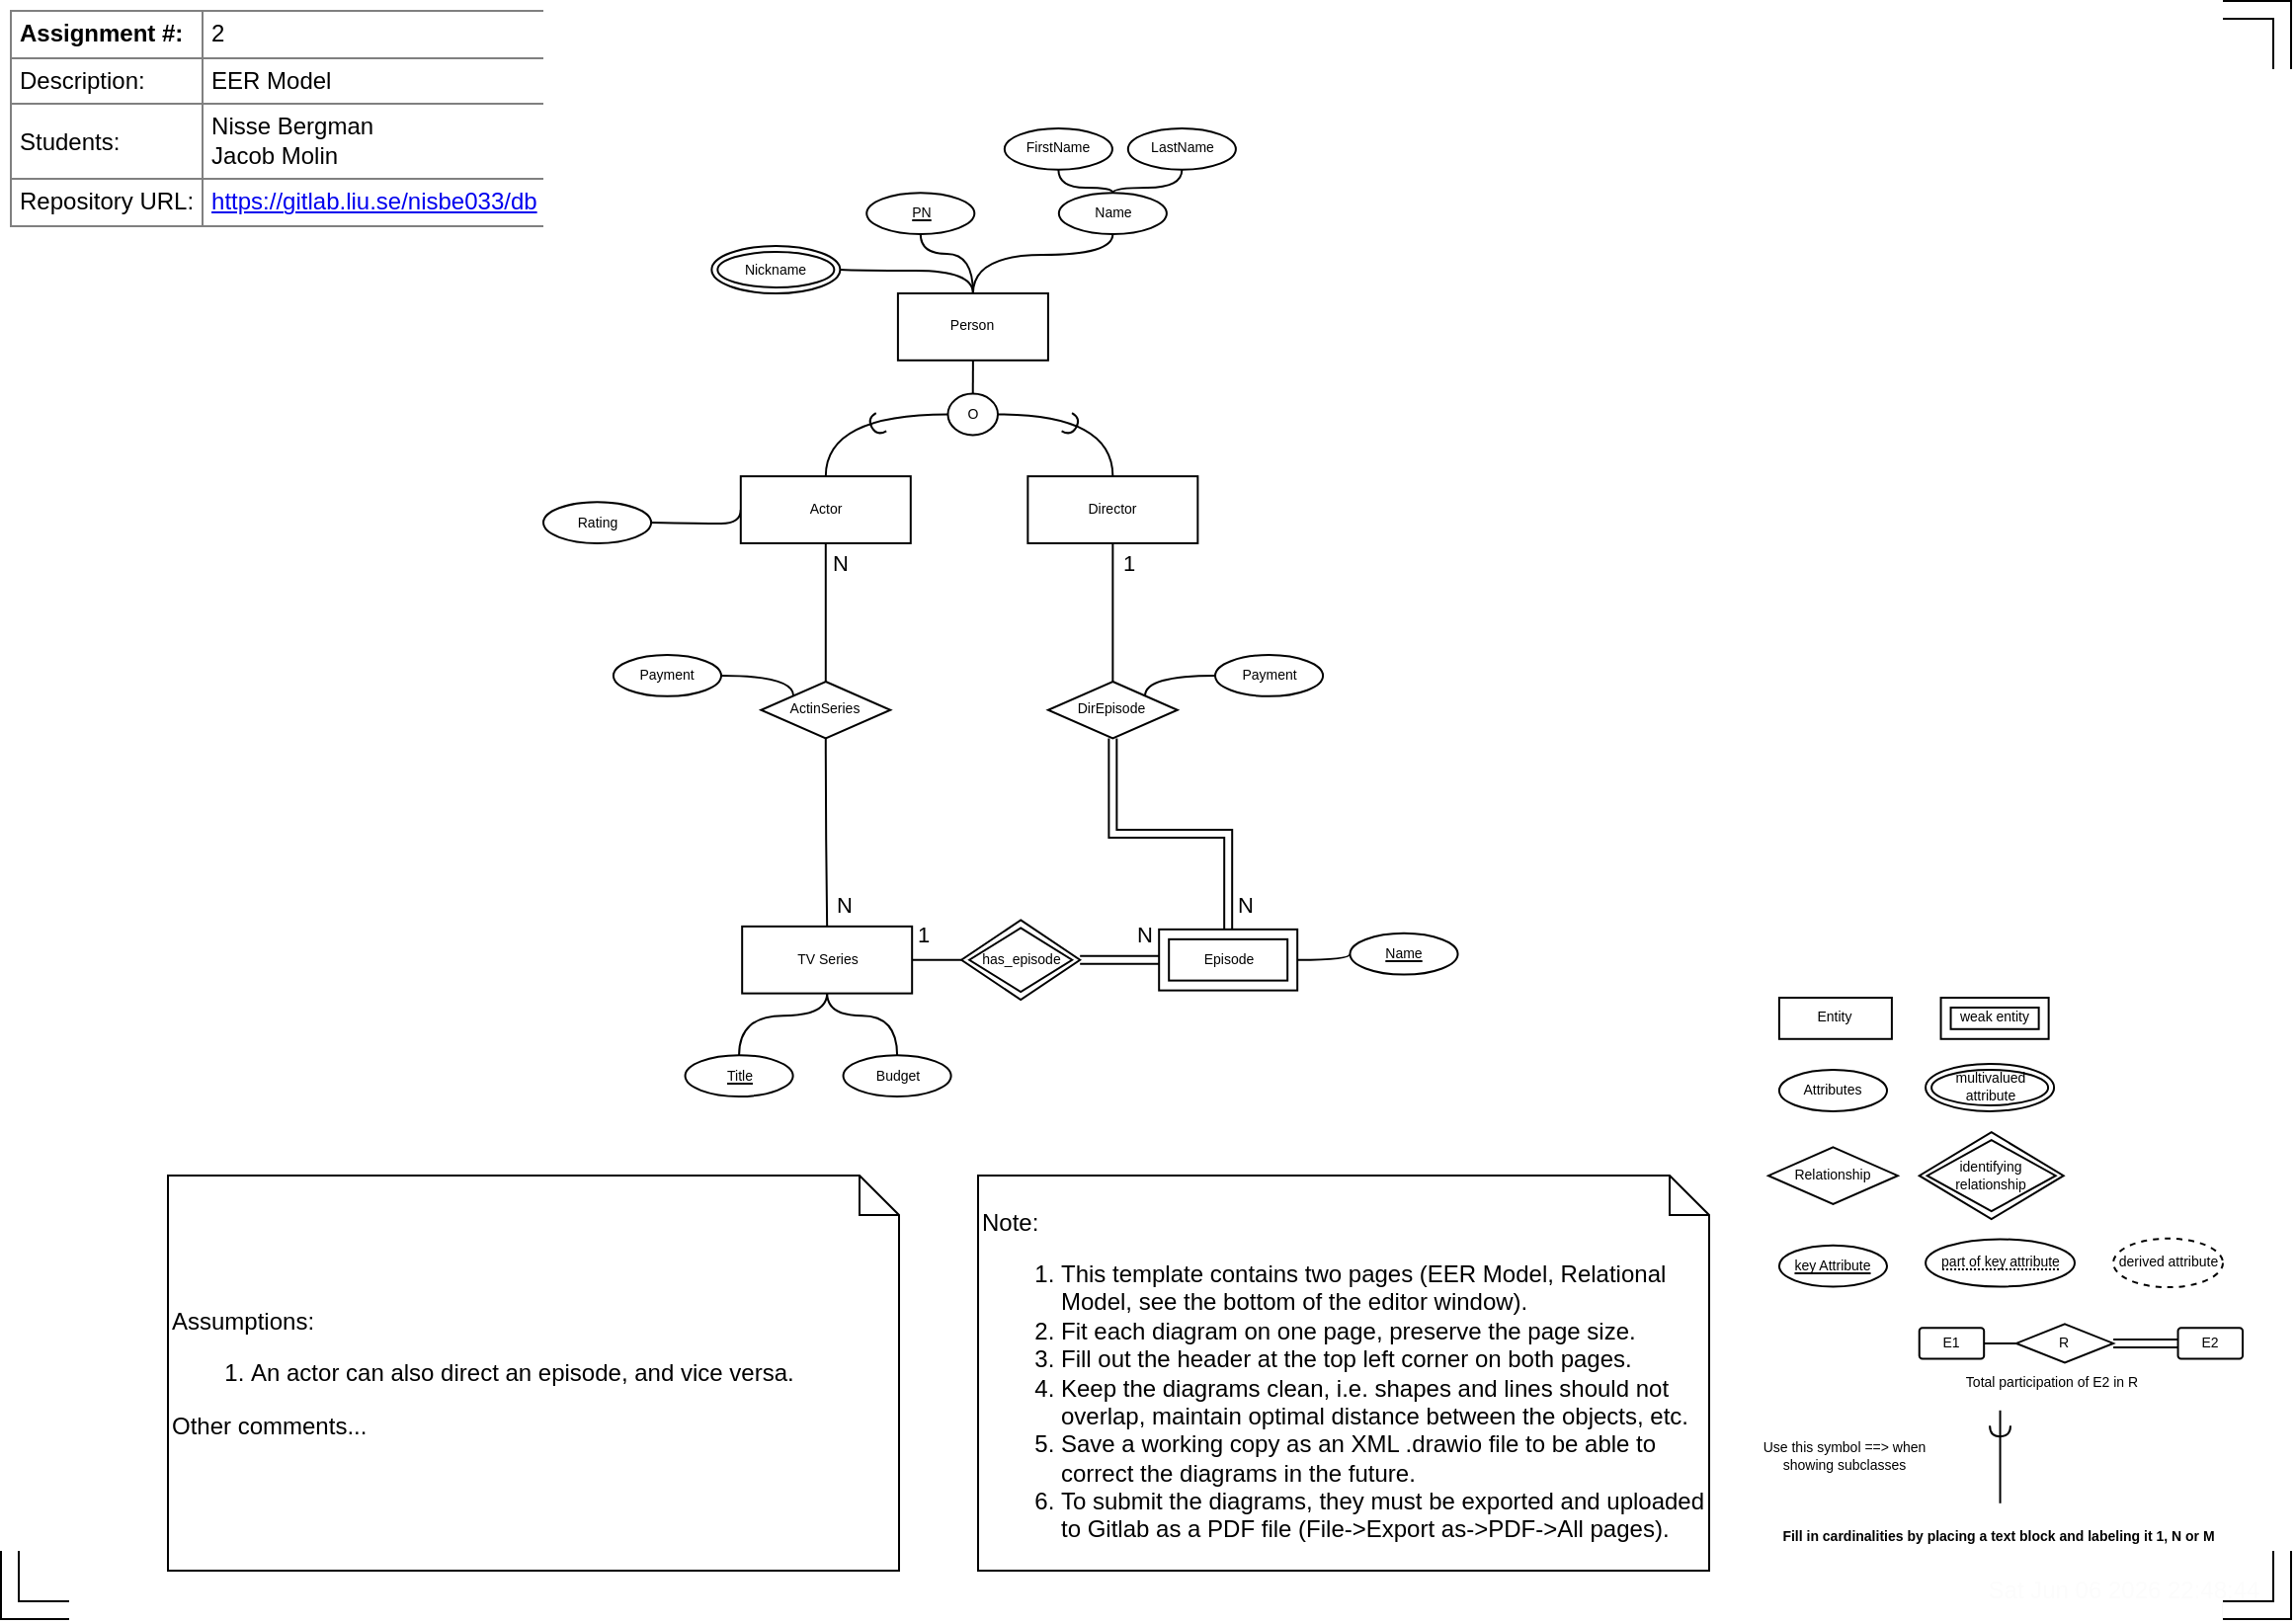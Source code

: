 <mxfile version="13.9.9" type="device" pages="2"><diagram id="l3PhLfIEEx4KEpYzrtBJ" name="EER Model"><mxGraphModel dx="707" dy="637" grid="1" gridSize="10" guides="1" tooltips="1" connect="1" arrows="1" fold="0" page="1" pageScale="1" pageWidth="1169" pageHeight="827" math="0" shadow="0"><root><mxCell id="0"/><mxCell id="1" parent="0"/><UserObject label="%date{ddd mmm dd yyyy HH:MM:ss}%" placeholders="1" id="hCRLPxILE3BBqmNvxjHh-2"><mxCell style="text;html=1;align=center;verticalAlign=middle;whiteSpace=wrap;overflow=hidden;fontColor=#FCFCFC;movable=0;resizable=0;rotatable=0;deletable=0;editable=0;connectable=0;" parent="1" vertex="1"><mxGeometry x="1000" y="800" width="160" height="20" as="geometry"/></mxCell></UserObject><mxCell id="hCRLPxILE3BBqmNvxjHh-6" value="" style="shape=filledEdge;rounded=0;fixDash=1;endArrow=none;strokeWidth=10;fillColor=#ffffff;edgeStyle=orthogonalEdgeStyle;fontColor=#FCFCFC;" parent="1" edge="1"><mxGeometry width="60" height="40" relative="1" as="geometry"><mxPoint x="10" y="790" as="sourcePoint"/><mxPoint x="40" y="820" as="targetPoint"/><Array as="points"><mxPoint x="10" y="820"/></Array></mxGeometry></mxCell><mxCell id="hCRLPxILE3BBqmNvxjHh-7" value="" style="shape=filledEdge;rounded=0;fixDash=1;endArrow=none;strokeWidth=10;fillColor=#ffffff;edgeStyle=orthogonalEdgeStyle;fontColor=#FCFCFC;" parent="1" edge="1"><mxGeometry width="60" height="40" relative="1" as="geometry"><mxPoint x="1130" y="10" as="sourcePoint"/><mxPoint x="1160" y="40" as="targetPoint"/><Array as="points"><mxPoint x="1160" y="10"/></Array></mxGeometry></mxCell><mxCell id="hCRLPxILE3BBqmNvxjHh-8" value="" style="shape=filledEdge;rounded=0;fixDash=1;endArrow=none;strokeWidth=10;fillColor=#ffffff;edgeStyle=orthogonalEdgeStyle;fontColor=#FCFCFC;" parent="1" edge="1"><mxGeometry width="60" height="40" relative="1" as="geometry"><mxPoint x="1129.99" y="820" as="sourcePoint"/><mxPoint x="1159.99" y="790" as="targetPoint"/><Array as="points"><mxPoint x="1159.99" y="820"/></Array></mxGeometry></mxCell><mxCell id="fbbdfI7BNAjC01HpYx0C-1" value="&lt;br&gt;Note:&lt;br&gt;&lt;ol&gt;&lt;li&gt;This template contains two pages (EER Model, Relational Model, see the bottom of the editor window).&lt;/li&gt;&lt;li&gt;Fit each diagram on one page, preserve the page size.&lt;br&gt;&lt;/li&gt;&lt;li&gt;Fill out the header at the top left corner on both pages.&lt;/li&gt;&lt;li&gt;&lt;span&gt;Keep the diagrams clean, i.e. shapes and lines should not overlap, maintain optimal distance between the objects, etc.&lt;/span&gt;&lt;br&gt;&lt;/li&gt;&lt;li&gt;Save a working copy as an XML .drawio file to be able to correct the diagrams in the future.&lt;/li&gt;&lt;li&gt;To submit the diagrams, they must be exported and uploaded to Gitlab as a PDF file (File-&amp;gt;Export as-&amp;gt;PDF-&amp;gt;All pages).&lt;/li&gt;&lt;/ol&gt;" style="shape=note;size=20;whiteSpace=wrap;html=1;strokeColor=#000000;fillColor=#ffffff;fontColor=#000000;align=left;" parent="1" vertex="1"><mxGeometry x="500" y="600" width="370" height="200" as="geometry"/></mxCell><mxCell id="BH1sd3b4sbP9Z67Hy9HP-1" value="Assumptions:&lt;br&gt;&lt;ol&gt;&lt;li&gt;An actor can also direct an episode, and vice versa.&lt;/li&gt;&lt;/ol&gt;&lt;div&gt;Other comments...&lt;/div&gt;" style="shape=note;size=20;whiteSpace=wrap;html=1;strokeColor=#000000;fillColor=#ffffff;fontColor=#000000;align=left;" parent="1" vertex="1"><mxGeometry x="90" y="600" width="370" height="200" as="geometry"/></mxCell><mxCell id="w0xwXOWwuQwDQIYsxM-U-19" value="" style="group;fontSize=7;" parent="1" vertex="1" connectable="0"><mxGeometry x="870" y="510" width="270" height="293.5" as="geometry"/></mxCell><mxCell id="w0xwXOWwuQwDQIYsxM-U-1" value="&lt;b style=&quot;font-size: 7px;&quot;&gt;Fill in cardinalities by placing a text block and labeling it 1, N or M&lt;/b&gt;" style="text;html=1;strokeColor=none;fillColor=none;align=center;verticalAlign=middle;whiteSpace=wrap;rounded=0;shadow=0;dashed=1;fontSize=7;" parent="w0xwXOWwuQwDQIYsxM-U-19" vertex="1"><mxGeometry x="32.73" y="260" width="227.27" height="26.11" as="geometry"/></mxCell><mxCell id="w0xwXOWwuQwDQIYsxM-U-2" value="" style="shape=requiredInterface;html=1;verticalLabelPosition=bottom;shadow=0;fontSize=7;rotation=90;" parent="w0xwXOWwuQwDQIYsxM-U-19" vertex="1"><mxGeometry x="144.545" y="214.119" width="5.455" height="10.445" as="geometry"/></mxCell><mxCell id="w0xwXOWwuQwDQIYsxM-U-3" value="" style="endArrow=none;html=1;strokeColor=#000000;fontSize=7;" parent="w0xwXOWwuQwDQIYsxM-U-19" edge="1"><mxGeometry width="50" height="50" relative="1" as="geometry"><mxPoint x="147.273" y="255.899" as="sourcePoint"/><mxPoint x="147.273" y="208.897" as="targetPoint"/></mxGeometry></mxCell><mxCell id="w0xwXOWwuQwDQIYsxM-U-4" value="&lt;font style=&quot;font-size: 7px;&quot;&gt;Use this symbol ==&amp;gt; when showing subclasses &lt;/font&gt;" style="text;html=1;strokeColor=none;fillColor=none;align=center;verticalAlign=middle;whiteSpace=wrap;rounded=0;shadow=0;fontSize=7;" parent="w0xwXOWwuQwDQIYsxM-U-19" vertex="1"><mxGeometry x="21.818" y="211.508" width="92.727" height="41.779" as="geometry"/></mxCell><mxCell id="w0xwXOWwuQwDQIYsxM-U-5" value="Attributes" style="ellipse;whiteSpace=wrap;html=1;align=center;shadow=0;gradientColor=none;fontSize=7;" parent="w0xwXOWwuQwDQIYsxM-U-19" vertex="1"><mxGeometry x="35.455" y="36.557" width="54.545" height="20.89" as="geometry"/></mxCell><mxCell id="w0xwXOWwuQwDQIYsxM-U-6" value="Relationship" style="shape=rhombus;perimeter=rhombusPerimeter;whiteSpace=wrap;html=1;align=center;shadow=0;gradientColor=none;fontSize=7;" parent="w0xwXOWwuQwDQIYsxM-U-19" vertex="1"><mxGeometry x="30" y="75.725" width="65.455" height="28.723" as="geometry"/></mxCell><mxCell id="w0xwXOWwuQwDQIYsxM-U-7" value="weak entity" style="shape=ext;margin=3;double=1;whiteSpace=wrap;html=1;align=center;shadow=0;gradientColor=none;fontSize=7;" parent="w0xwXOWwuQwDQIYsxM-U-19" vertex="1"><mxGeometry x="117.273" width="54.545" height="20.89" as="geometry"/></mxCell><mxCell id="w0xwXOWwuQwDQIYsxM-U-10" value="key Attribute" style="ellipse;whiteSpace=wrap;html=1;align=center;fontStyle=4;shadow=0;gradientColor=none;fontSize=7;" parent="w0xwXOWwuQwDQIYsxM-U-19" vertex="1"><mxGeometry x="35.455" y="125.338" width="54.545" height="20.89" as="geometry"/></mxCell><mxCell id="w0xwXOWwuQwDQIYsxM-U-12" value="derived attribute" style="ellipse;whiteSpace=wrap;html=1;align=center;dashed=1;shadow=0;gradientColor=none;fontSize=7;" parent="w0xwXOWwuQwDQIYsxM-U-19" vertex="1"><mxGeometry x="204.55" y="121.9" width="55.45" height="24.66" as="geometry"/></mxCell><mxCell id="w0xwXOWwuQwDQIYsxM-U-14" value="E2" style="rounded=1;arcSize=10;whiteSpace=wrap;html=1;align=center;shadow=0;gradientColor=none;fontSize=7;" parent="w0xwXOWwuQwDQIYsxM-U-19" vertex="1"><mxGeometry x="237.273" y="167.117" width="32.727" height="15.667" as="geometry"/></mxCell><mxCell id="w0xwXOWwuQwDQIYsxM-U-15" value="R" style="shape=rhombus;perimeter=rhombusPerimeter;whiteSpace=wrap;html=1;align=center;shadow=0;gradientColor=none;fontSize=7;" parent="w0xwXOWwuQwDQIYsxM-U-19" vertex="1"><mxGeometry x="155.455" y="165.159" width="49.091" height="19.584" as="geometry"/></mxCell><mxCell id="w0xwXOWwuQwDQIYsxM-U-9" value="" style="shape=link;html=1;rounded=0;entryX=0;entryY=0.5;entryDx=0;entryDy=0;exitX=1;exitY=0.5;exitDx=0;exitDy=0;fontSize=7;" parent="w0xwXOWwuQwDQIYsxM-U-19" source="w0xwXOWwuQwDQIYsxM-U-15" target="w0xwXOWwuQwDQIYsxM-U-14" edge="1"><mxGeometry relative="1" as="geometry"><mxPoint x="193.636" y="177.562" as="sourcePoint"/><mxPoint x="193.636" y="177.301" as="targetPoint"/></mxGeometry></mxCell><mxCell id="w0xwXOWwuQwDQIYsxM-U-16" value="E1" style="rounded=1;arcSize=10;whiteSpace=wrap;html=1;align=center;shadow=0;gradientColor=none;fontSize=7;" parent="w0xwXOWwuQwDQIYsxM-U-19" vertex="1"><mxGeometry x="106.364" y="167.117" width="32.727" height="15.667" as="geometry"/></mxCell><mxCell id="w0xwXOWwuQwDQIYsxM-U-17" value="" style="endArrow=none;html=1;rounded=0;exitX=0;exitY=0.5;exitDx=0;exitDy=0;entryX=1;entryY=0.5;entryDx=0;entryDy=0;fontSize=7;" parent="w0xwXOWwuQwDQIYsxM-U-19" source="w0xwXOWwuQwDQIYsxM-U-15" target="w0xwXOWwuQwDQIYsxM-U-16" edge="1"><mxGeometry relative="1" as="geometry"><mxPoint x="-237.273" y="302.9" as="sourcePoint"/><mxPoint x="-150" y="302.9" as="targetPoint"/></mxGeometry></mxCell><mxCell id="w0xwXOWwuQwDQIYsxM-U-18" value="&lt;font style=&quot;font-size: 7px;&quot;&gt;Total participation of E2 in R&lt;/font&gt;" style="text;html=1;align=center;verticalAlign=middle;resizable=0;points=[];autosize=1;fontSize=7;" parent="w0xwXOWwuQwDQIYsxM-U-19" vertex="1"><mxGeometry x="122.729" y="190.0" width="100" height="10" as="geometry"/></mxCell><mxCell id="w0xwXOWwuQwDQIYsxM-U-24" value="&lt;span style=&quot;border-bottom: 1px dotted&quot;&gt;part of key attribute&lt;/span&gt;" style="ellipse;whiteSpace=wrap;html=1;align=center;strokeColor=#000000;fillColor=#ffffff;fontSize=7;fontColor=#000000;" parent="w0xwXOWwuQwDQIYsxM-U-19" vertex="1"><mxGeometry x="109.55" y="122.23" width="75.45" height="24" as="geometry"/></mxCell><mxCell id="w0xwXOWwuQwDQIYsxM-U-25" value="multivalued attribute" style="ellipse;shape=doubleEllipse;margin=3;whiteSpace=wrap;html=1;align=center;strokeColor=#000000;fillColor=#ffffff;fontSize=7;fontColor=#000000;" parent="w0xwXOWwuQwDQIYsxM-U-19" vertex="1"><mxGeometry x="109.55" y="33.45" width="65" height="24" as="geometry"/></mxCell><mxCell id="w0xwXOWwuQwDQIYsxM-U-26" value="identifying relationship" style="shape=rhombus;double=1;perimeter=rhombusPerimeter;whiteSpace=wrap;html=1;align=center;strokeColor=#000000;fillColor=#ffffff;fontSize=7;fontColor=#000000;" parent="w0xwXOWwuQwDQIYsxM-U-19" vertex="1"><mxGeometry x="106.36" y="68.09" width="73" height="44" as="geometry"/></mxCell><mxCell id="w0xwXOWwuQwDQIYsxM-U-27" value="Entity" style="whiteSpace=wrap;html=1;align=center;strokeColor=#000000;fillColor=#ffffff;fontSize=7;fontColor=#000000;" parent="w0xwXOWwuQwDQIYsxM-U-19" vertex="1"><mxGeometry x="35.45" width="57" height="20.89" as="geometry"/></mxCell><mxCell id="-KsXYmz3RLkUzB021KU4-77" value="1" style="edgeStyle=orthogonalEdgeStyle;curved=1;rounded=0;orthogonalLoop=1;jettySize=auto;html=1;exitX=1;exitY=0.5;exitDx=0;exitDy=0;entryX=0;entryY=0.5;entryDx=0;entryDy=0;endArrow=none;endFill=0;" edge="1" parent="1" source="-KsXYmz3RLkUzB021KU4-1" target="-KsXYmz3RLkUzB021KU4-76"><mxGeometry x="-0.6" y="13" relative="1" as="geometry"><mxPoint as="offset"/></mxGeometry></mxCell><mxCell id="-KsXYmz3RLkUzB021KU4-1" value="TV Series" style="whiteSpace=wrap;html=1;align=center;strokeColor=#000000;fillColor=#ffffff;fontSize=7;fontColor=#000000;" vertex="1" parent="1"><mxGeometry x="380.59" y="473.92" width="86" height="33.89" as="geometry"/></mxCell><mxCell id="-KsXYmz3RLkUzB021KU4-60" style="edgeStyle=orthogonalEdgeStyle;curved=1;rounded=0;orthogonalLoop=1;jettySize=auto;html=1;exitX=1;exitY=0.5;exitDx=0;exitDy=0;entryX=0;entryY=0.5;entryDx=0;entryDy=0;endArrow=none;endFill=0;" edge="1" parent="1" source="-KsXYmz3RLkUzB021KU4-2" target="-KsXYmz3RLkUzB021KU4-6"><mxGeometry relative="1" as="geometry"/></mxCell><mxCell id="-KsXYmz3RLkUzB021KU4-2" value="Episode" style="shape=ext;margin=3;double=1;whiteSpace=wrap;html=1;align=center;shadow=0;gradientColor=none;fontSize=7;" vertex="1" parent="1"><mxGeometry x="591.59" y="475.42" width="70" height="30.89" as="geometry"/></mxCell><mxCell id="-KsXYmz3RLkUzB021KU4-61" style="edgeStyle=orthogonalEdgeStyle;curved=1;rounded=0;orthogonalLoop=1;jettySize=auto;html=1;exitX=0.5;exitY=0;exitDx=0;exitDy=0;entryX=0.5;entryY=1;entryDx=0;entryDy=0;endArrow=none;endFill=0;" edge="1" parent="1" source="-KsXYmz3RLkUzB021KU4-4" target="-KsXYmz3RLkUzB021KU4-1"><mxGeometry relative="1" as="geometry"/></mxCell><mxCell id="-KsXYmz3RLkUzB021KU4-4" value="Budget" style="ellipse;whiteSpace=wrap;html=1;align=center;shadow=0;gradientColor=none;fontSize=7;" vertex="1" parent="1"><mxGeometry x="431.775" y="539.107" width="54.545" height="20.89" as="geometry"/></mxCell><mxCell id="-KsXYmz3RLkUzB021KU4-6" value="Name" style="ellipse;whiteSpace=wrap;html=1;align=center;fontStyle=4;shadow=0;gradientColor=none;fontSize=7;" vertex="1" parent="1"><mxGeometry x="688.235" y="477.418" width="54.545" height="20.89" as="geometry"/></mxCell><mxCell id="-KsXYmz3RLkUzB021KU4-62" style="edgeStyle=orthogonalEdgeStyle;curved=1;rounded=0;orthogonalLoop=1;jettySize=auto;html=1;exitX=0.5;exitY=0;exitDx=0;exitDy=0;endArrow=none;endFill=0;" edge="1" parent="1" source="-KsXYmz3RLkUzB021KU4-7" target="-KsXYmz3RLkUzB021KU4-1"><mxGeometry relative="1" as="geometry"/></mxCell><mxCell id="-KsXYmz3RLkUzB021KU4-7" value="Title" style="ellipse;whiteSpace=wrap;html=1;align=center;fontStyle=4;shadow=0;gradientColor=none;fontSize=7;" vertex="1" parent="1"><mxGeometry x="351.775" y="539.108" width="54.545" height="20.89" as="geometry"/></mxCell><mxCell id="-KsXYmz3RLkUzB021KU4-43" style="edgeStyle=orthogonalEdgeStyle;curved=1;rounded=0;orthogonalLoop=1;jettySize=auto;html=1;exitX=0.5;exitY=1;exitDx=0;exitDy=0;entryX=0.5;entryY=0;entryDx=0;entryDy=0;endArrow=none;endFill=0;" edge="1" parent="1" source="-KsXYmz3RLkUzB021KU4-8" target="-KsXYmz3RLkUzB021KU4-42"><mxGeometry relative="1" as="geometry"/></mxCell><mxCell id="-KsXYmz3RLkUzB021KU4-55" style="edgeStyle=orthogonalEdgeStyle;curved=1;rounded=0;orthogonalLoop=1;jettySize=auto;html=1;exitX=0.5;exitY=0;exitDx=0;exitDy=0;entryX=0.5;entryY=1;entryDx=0;entryDy=0;endArrow=none;endFill=0;" edge="1" parent="1" source="-KsXYmz3RLkUzB021KU4-8" target="-KsXYmz3RLkUzB021KU4-12"><mxGeometry relative="1" as="geometry"><Array as="points"><mxPoint x="497.9" y="134"/><mxPoint x="567.9" y="134"/></Array></mxGeometry></mxCell><mxCell id="-KsXYmz3RLkUzB021KU4-58" style="edgeStyle=orthogonalEdgeStyle;curved=1;rounded=0;orthogonalLoop=1;jettySize=auto;html=1;exitX=0.5;exitY=0;exitDx=0;exitDy=0;entryX=0.5;entryY=1;entryDx=0;entryDy=0;endArrow=none;endFill=0;" edge="1" parent="1" source="-KsXYmz3RLkUzB021KU4-8" target="-KsXYmz3RLkUzB021KU4-11"><mxGeometry relative="1" as="geometry"/></mxCell><mxCell id="-KsXYmz3RLkUzB021KU4-75" style="edgeStyle=orthogonalEdgeStyle;curved=1;rounded=0;orthogonalLoop=1;jettySize=auto;html=1;exitX=0.5;exitY=0;exitDx=0;exitDy=0;entryX=1;entryY=0.5;entryDx=0;entryDy=0;endArrow=none;endFill=0;" edge="1" parent="1" source="-KsXYmz3RLkUzB021KU4-8" target="-KsXYmz3RLkUzB021KU4-74"><mxGeometry relative="1" as="geometry"><Array as="points"><mxPoint x="497" y="142"/><mxPoint x="439" y="142"/></Array></mxGeometry></mxCell><mxCell id="-KsXYmz3RLkUzB021KU4-8" value="Person" style="whiteSpace=wrap;html=1;align=center;strokeColor=#000000;fillColor=#ffffff;fontSize=7;fontColor=#000000;" vertex="1" parent="1"><mxGeometry x="459.45" y="153.5" width="76" height="33.89" as="geometry"/></mxCell><mxCell id="-KsXYmz3RLkUzB021KU4-64" style="edgeStyle=orthogonalEdgeStyle;curved=1;rounded=0;orthogonalLoop=1;jettySize=auto;html=1;exitX=0.5;exitY=1;exitDx=0;exitDy=0;entryX=0.5;entryY=0;entryDx=0;entryDy=0;endArrow=none;endFill=0;" edge="1" parent="1" source="-KsXYmz3RLkUzB021KU4-9" target="-KsXYmz3RLkUzB021KU4-18"><mxGeometry relative="1" as="geometry"/></mxCell><mxCell id="-KsXYmz3RLkUzB021KU4-71" value="1" style="edgeLabel;html=1;align=center;verticalAlign=middle;resizable=0;points=[];" vertex="1" connectable="0" parent="-KsXYmz3RLkUzB021KU4-64"><mxGeometry x="-0.714" y="1" relative="1" as="geometry"><mxPoint x="6.72" as="offset"/></mxGeometry></mxCell><mxCell id="-KsXYmz3RLkUzB021KU4-9" value="Director" style="whiteSpace=wrap;html=1;align=center;strokeColor=#000000;fillColor=#ffffff;fontSize=7;fontColor=#000000;" vertex="1" parent="1"><mxGeometry x="525.18" y="246.08" width="86" height="33.89" as="geometry"/></mxCell><mxCell id="-KsXYmz3RLkUzB021KU4-63" value="N" style="edgeStyle=orthogonalEdgeStyle;curved=1;rounded=0;orthogonalLoop=1;jettySize=auto;html=1;exitX=0.5;exitY=1;exitDx=0;exitDy=0;entryX=0.5;entryY=0;entryDx=0;entryDy=0;endArrow=none;endFill=0;" edge="1" parent="1" source="-KsXYmz3RLkUzB021KU4-10" target="-KsXYmz3RLkUzB021KU4-17"><mxGeometry x="-0.714" y="7" relative="1" as="geometry"><mxPoint as="offset"/></mxGeometry></mxCell><mxCell id="-KsXYmz3RLkUzB021KU4-69" style="edgeStyle=orthogonalEdgeStyle;curved=1;rounded=0;orthogonalLoop=1;jettySize=auto;html=1;exitX=0;exitY=0.5;exitDx=0;exitDy=0;entryX=1;entryY=0.5;entryDx=0;entryDy=0;endArrow=none;endFill=0;" edge="1" parent="1" source="-KsXYmz3RLkUzB021KU4-10" target="-KsXYmz3RLkUzB021KU4-15"><mxGeometry relative="1" as="geometry"><Array as="points"><mxPoint x="380" y="270"/><mxPoint x="360" y="270"/></Array></mxGeometry></mxCell><mxCell id="-KsXYmz3RLkUzB021KU4-10" value="Actor" style="whiteSpace=wrap;html=1;align=center;strokeColor=#000000;fillColor=#ffffff;fontSize=7;fontColor=#000000;" vertex="1" parent="1"><mxGeometry x="379.9" y="246.08" width="86" height="33.89" as="geometry"/></mxCell><mxCell id="-KsXYmz3RLkUzB021KU4-11" value="PN" style="ellipse;whiteSpace=wrap;html=1;align=center;fontStyle=4;shadow=0;gradientColor=none;fontSize=7;" vertex="1" parent="1"><mxGeometry x="443.625" y="102.608" width="54.545" height="20.89" as="geometry"/></mxCell><mxCell id="-KsXYmz3RLkUzB021KU4-56" style="edgeStyle=orthogonalEdgeStyle;curved=1;rounded=0;orthogonalLoop=1;jettySize=auto;html=1;exitX=0.5;exitY=0;exitDx=0;exitDy=0;entryX=0.5;entryY=1;entryDx=0;entryDy=0;endArrow=none;endFill=0;" edge="1" parent="1" source="-KsXYmz3RLkUzB021KU4-12" target="-KsXYmz3RLkUzB021KU4-13"><mxGeometry relative="1" as="geometry"><Array as="points"><mxPoint x="568" y="100"/><mxPoint x="541" y="100"/></Array></mxGeometry></mxCell><mxCell id="-KsXYmz3RLkUzB021KU4-57" style="edgeStyle=orthogonalEdgeStyle;curved=1;rounded=0;orthogonalLoop=1;jettySize=auto;html=1;exitX=0.5;exitY=0;exitDx=0;exitDy=0;entryX=0.5;entryY=1;entryDx=0;entryDy=0;endArrow=none;endFill=0;" edge="1" parent="1" source="-KsXYmz3RLkUzB021KU4-12" target="-KsXYmz3RLkUzB021KU4-14"><mxGeometry relative="1" as="geometry"><Array as="points"><mxPoint x="568" y="100"/><mxPoint x="603" y="100"/></Array></mxGeometry></mxCell><mxCell id="-KsXYmz3RLkUzB021KU4-12" value="Name" style="ellipse;whiteSpace=wrap;html=1;align=center;shadow=0;gradientColor=none;fontSize=7;" vertex="1" parent="1"><mxGeometry x="540.905" y="102.607" width="54.545" height="20.89" as="geometry"/></mxCell><mxCell id="-KsXYmz3RLkUzB021KU4-13" value="FirstName" style="ellipse;whiteSpace=wrap;html=1;align=center;shadow=0;gradientColor=none;fontSize=7;" vertex="1" parent="1"><mxGeometry x="513.405" y="69.997" width="54.545" height="20.89" as="geometry"/></mxCell><mxCell id="-KsXYmz3RLkUzB021KU4-14" value="LastName" style="ellipse;whiteSpace=wrap;html=1;align=center;shadow=0;gradientColor=none;fontSize=7;" vertex="1" parent="1"><mxGeometry x="575.905" y="69.997" width="54.545" height="20.89" as="geometry"/></mxCell><mxCell id="-KsXYmz3RLkUzB021KU4-15" value="Rating" style="ellipse;whiteSpace=wrap;html=1;align=center;shadow=0;gradientColor=none;fontSize=7;" vertex="1" parent="1"><mxGeometry x="280.005" y="259.077" width="54.545" height="20.89" as="geometry"/></mxCell><mxCell id="-KsXYmz3RLkUzB021KU4-66" style="edgeStyle=orthogonalEdgeStyle;curved=1;rounded=0;orthogonalLoop=1;jettySize=auto;html=1;exitX=0.5;exitY=1;exitDx=0;exitDy=0;entryX=0.5;entryY=0;entryDx=0;entryDy=0;endArrow=none;endFill=0;" edge="1" parent="1" source="-KsXYmz3RLkUzB021KU4-17" target="-KsXYmz3RLkUzB021KU4-1"><mxGeometry relative="1" as="geometry"/></mxCell><mxCell id="-KsXYmz3RLkUzB021KU4-73" value="N" style="edgeLabel;html=1;align=center;verticalAlign=middle;resizable=0;points=[];" vertex="1" connectable="0" parent="-KsXYmz3RLkUzB021KU4-66"><mxGeometry x="0.537" relative="1" as="geometry"><mxPoint x="8.17" y="11.14" as="offset"/></mxGeometry></mxCell><mxCell id="-KsXYmz3RLkUzB021KU4-17" value="ActinSeries" style="shape=rhombus;perimeter=rhombusPerimeter;whiteSpace=wrap;html=1;align=center;shadow=0;gradientColor=none;fontSize=7;" vertex="1" parent="1"><mxGeometry x="390.17" y="349.995" width="65.455" height="28.723" as="geometry"/></mxCell><mxCell id="-KsXYmz3RLkUzB021KU4-65" style="edgeStyle=orthogonalEdgeStyle;curved=1;rounded=0;orthogonalLoop=1;jettySize=auto;html=1;exitX=0.5;exitY=1;exitDx=0;exitDy=0;entryX=0.5;entryY=0;entryDx=0;entryDy=0;endArrow=none;endFill=0;shape=link;" edge="1" parent="1" source="-KsXYmz3RLkUzB021KU4-18" target="-KsXYmz3RLkUzB021KU4-2"><mxGeometry relative="1" as="geometry"/></mxCell><mxCell id="-KsXYmz3RLkUzB021KU4-70" value="N" style="edgeLabel;html=1;align=center;verticalAlign=middle;resizable=0;points=[];" vertex="1" connectable="0" parent="-KsXYmz3RLkUzB021KU4-65"><mxGeometry x="0.828" y="3" relative="1" as="geometry"><mxPoint x="4.72" as="offset"/></mxGeometry></mxCell><mxCell id="-KsXYmz3RLkUzB021KU4-18" value="DirEpisode" style="shape=rhombus;perimeter=rhombusPerimeter;whiteSpace=wrap;html=1;align=center;shadow=0;gradientColor=none;fontSize=7;" vertex="1" parent="1"><mxGeometry x="535.45" y="349.995" width="65.455" height="28.723" as="geometry"/></mxCell><mxCell id="-KsXYmz3RLkUzB021KU4-67" style="edgeStyle=orthogonalEdgeStyle;curved=1;rounded=0;orthogonalLoop=1;jettySize=auto;html=1;exitX=0;exitY=0.5;exitDx=0;exitDy=0;entryX=1;entryY=0;entryDx=0;entryDy=0;endArrow=none;endFill=0;" edge="1" parent="1" source="-KsXYmz3RLkUzB021KU4-19" target="-KsXYmz3RLkUzB021KU4-18"><mxGeometry relative="1" as="geometry"/></mxCell><mxCell id="-KsXYmz3RLkUzB021KU4-19" value="Payment" style="ellipse;whiteSpace=wrap;html=1;align=center;shadow=0;gradientColor=none;fontSize=7;" vertex="1" parent="1"><mxGeometry x="620.005" y="336.547" width="54.545" height="20.89" as="geometry"/></mxCell><mxCell id="-KsXYmz3RLkUzB021KU4-68" style="edgeStyle=orthogonalEdgeStyle;curved=1;rounded=0;orthogonalLoop=1;jettySize=auto;html=1;exitX=1;exitY=0.5;exitDx=0;exitDy=0;entryX=0;entryY=0;entryDx=0;entryDy=0;endArrow=none;endFill=0;" edge="1" parent="1" source="-KsXYmz3RLkUzB021KU4-20" target="-KsXYmz3RLkUzB021KU4-17"><mxGeometry relative="1" as="geometry"/></mxCell><mxCell id="-KsXYmz3RLkUzB021KU4-20" value="Payment" style="ellipse;whiteSpace=wrap;html=1;align=center;shadow=0;gradientColor=none;fontSize=7;" vertex="1" parent="1"><mxGeometry x="315.455" y="336.547" width="54.545" height="20.89" as="geometry"/></mxCell><mxCell id="-KsXYmz3RLkUzB021KU4-44" style="edgeStyle=orthogonalEdgeStyle;curved=1;rounded=0;orthogonalLoop=1;jettySize=auto;html=1;exitX=0;exitY=0.5;exitDx=0;exitDy=0;entryX=0.5;entryY=0;entryDx=0;entryDy=0;endArrow=none;endFill=0;" edge="1" parent="1" source="-KsXYmz3RLkUzB021KU4-42" target="-KsXYmz3RLkUzB021KU4-10"><mxGeometry relative="1" as="geometry"/></mxCell><mxCell id="-KsXYmz3RLkUzB021KU4-45" style="edgeStyle=orthogonalEdgeStyle;curved=1;rounded=0;orthogonalLoop=1;jettySize=auto;html=1;exitX=1;exitY=0.5;exitDx=0;exitDy=0;entryX=0.5;entryY=0;entryDx=0;entryDy=0;endArrow=none;endFill=0;" edge="1" parent="1" source="-KsXYmz3RLkUzB021KU4-42" target="-KsXYmz3RLkUzB021KU4-9"><mxGeometry relative="1" as="geometry"/></mxCell><mxCell id="-KsXYmz3RLkUzB021KU4-42" value="O" style="ellipse;whiteSpace=wrap;html=1;align=center;shadow=0;gradientColor=none;fontSize=7;" vertex="1" parent="1"><mxGeometry x="484.73" y="204.3" width="25.27" height="20.89" as="geometry"/></mxCell><mxCell id="-KsXYmz3RLkUzB021KU4-48" value="" style="shape=requiredInterface;html=1;verticalLabelPosition=bottom;shadow=0;fontSize=7;rotation=-210;" vertex="1" parent="1"><mxGeometry x="445.895" y="214.779" width="5.455" height="10.445" as="geometry"/></mxCell><mxCell id="-KsXYmz3RLkUzB021KU4-52" value="" style="shape=requiredInterface;html=1;verticalLabelPosition=bottom;shadow=0;fontSize=7;rotation=30;" vertex="1" parent="1"><mxGeometry x="544.545" y="214.779" width="5.455" height="10.445" as="geometry"/></mxCell><mxCell id="-KsXYmz3RLkUzB021KU4-74" value="Nickname" style="ellipse;shape=doubleEllipse;margin=3;whiteSpace=wrap;html=1;align=center;strokeColor=#000000;fillColor=#ffffff;fontSize=7;fontColor=#000000;" vertex="1" parent="1"><mxGeometry x="365.18" y="129.5" width="65" height="24" as="geometry"/></mxCell><mxCell id="-KsXYmz3RLkUzB021KU4-78" style="edgeStyle=orthogonalEdgeStyle;curved=1;rounded=0;orthogonalLoop=1;jettySize=auto;html=1;exitX=1;exitY=0.5;exitDx=0;exitDy=0;entryX=0;entryY=0.5;entryDx=0;entryDy=0;endArrow=none;endFill=0;shape=link;" edge="1" parent="1" source="-KsXYmz3RLkUzB021KU4-76" target="-KsXYmz3RLkUzB021KU4-2"><mxGeometry relative="1" as="geometry"/></mxCell><mxCell id="-KsXYmz3RLkUzB021KU4-79" value="N" style="edgeLabel;html=1;align=center;verticalAlign=middle;resizable=0;points=[];" vertex="1" connectable="0" parent="-KsXYmz3RLkUzB021KU4-78"><mxGeometry x="0.598" y="1" relative="1" as="geometry"><mxPoint y="-12.45" as="offset"/></mxGeometry></mxCell><mxCell id="-KsXYmz3RLkUzB021KU4-76" value="has_episode" style="shape=rhombus;double=1;perimeter=rhombusPerimeter;whiteSpace=wrap;html=1;align=center;strokeColor=#000000;fillColor=#ffffff;fontSize=7;fontColor=#000000;" vertex="1" parent="1"><mxGeometry x="491.59" y="470.71" width="60" height="40.31" as="geometry"/></mxCell><mxCell id="SdrMBVfwCb-dPwdt9RNo-1" value="&lt;table border=&quot;1&quot; width=&quot;100%&quot; cellpadding=&quot;4&quot; style=&quot;width: 100% ; height: 100% ; border-collapse: collapse&quot;&gt;&lt;tbody&gt;&lt;tr&gt;&lt;th&gt;Assignment #:&lt;/th&gt;&lt;td&gt;2&lt;/td&gt;&lt;/tr&gt;&lt;tr&gt;&lt;td&gt;Description:&lt;/td&gt;&lt;td&gt;EER Model&lt;/td&gt;&lt;/tr&gt;&lt;tr&gt;&lt;td&gt;Students:&lt;/td&gt;&lt;td&gt;Nisse Bergman&lt;br&gt;Jacob Molin&lt;/td&gt;&lt;/tr&gt;&lt;tr&gt;&lt;td&gt;Repository URL:&lt;/td&gt;&lt;td&gt;&lt;a href=&quot;https://gitlab.liu.se/alial32/db&quot;&gt;https://gitlab.liu.se/nisbe033/db&lt;/a&gt;&lt;/td&gt;&lt;/tr&gt;&lt;/tbody&gt;&lt;/table&gt;" style="text;html=1;strokeColor=none;fillColor=none;overflow=fill;fontColor=#000000;" vertex="1" parent="1"><mxGeometry x="10" y="10" width="270" height="110" as="geometry"/></mxCell></root></mxGraphModel></diagram><diagram id="84zUwEt8LRDDHHk4Rw6f" name="Relational Model"><mxGraphModel dx="1708" dy="1538" grid="1" gridSize="10" guides="1" tooltips="1" connect="1" arrows="1" fold="1" page="1" pageScale="1" pageWidth="1169" pageHeight="827" math="0" shadow="0"><root><mxCell id="ga0Zw6LBFhbuao-3WzkD-0"/><mxCell id="ga0Zw6LBFhbuao-3WzkD-1" parent="ga0Zw6LBFhbuao-3WzkD-0"/><mxCell id="TRIj2x2LSJJxeMHUSsb1-3" value="&lt;div&gt;&lt;table border=&quot;1&quot; width=&quot;100%&quot; style=&quot;width: 100% ; height: 100% ; border-collapse: collapse&quot;&gt;&lt;tbody&gt;&lt;tr&gt;&lt;td&gt;&lt;b&gt;User&lt;/b&gt;&lt;/td&gt;&lt;td&gt;&lt;br&gt;&lt;/td&gt;&lt;td&gt;&lt;br&gt;&lt;/td&gt;&lt;td&gt;&lt;br&gt;&lt;/td&gt;&lt;/tr&gt;&lt;tr&gt;&lt;td style=&quot;text-align: center&quot;&gt;&lt;u&gt;PersonalNumber&lt;/u&gt;&lt;/td&gt;&lt;td style=&quot;text-align: center&quot;&gt;Name&lt;/td&gt;&lt;td style=&quot;text-align: center&quot;&gt;LastName&lt;/td&gt;&lt;td style=&quot;text-align: center&quot;&gt;Birthdate&lt;/td&gt;&lt;/tr&gt;&lt;/tbody&gt;&lt;/table&gt;&lt;/div&gt;" style="text;html=1;strokeColor=none;overflow=fill;recursiveResize=1;autosize=1;" parent="ga0Zw6LBFhbuao-3WzkD-1" vertex="1"><mxGeometry x="890" y="30" width="250" height="40" as="geometry"/></mxCell><mxCell id="AS1a4B7ygwa7Pt1CFAHu-2" style="edgeStyle=orthogonalEdgeStyle;rounded=0;orthogonalLoop=1;jettySize=auto;html=1;exitX=0.345;exitY=0.979;exitDx=0;exitDy=0;entryX=0.25;entryY=1;entryDx=0;entryDy=0;endArrow=classic;endFill=1;exitPerimeter=0;" parent="ga0Zw6LBFhbuao-3WzkD-1" source="3GHH0pqrNM3KPDkKZ-5P-0" target="TRIj2x2LSJJxeMHUSsb1-3" edge="1"><mxGeometry relative="1" as="geometry"><Array as="points"><mxPoint x="945" y="160"/><mxPoint x="1110" y="160"/><mxPoint x="1110" y="90"/><mxPoint x="953" y="90"/></Array></mxGeometry></mxCell><mxCell id="3GHH0pqrNM3KPDkKZ-5P-0" value="&lt;table border=&quot;1&quot; width=&quot;100%&quot; style=&quot;width: 100% ; height: 100% ; border-collapse: collapse&quot;&gt;&lt;tbody&gt;&lt;tr&gt;&lt;td&gt;&lt;b&gt;Post&lt;/b&gt;&lt;/td&gt;&lt;td&gt;&lt;br&gt;&lt;/td&gt;&lt;td&gt;&lt;br&gt;&lt;/td&gt;&lt;td&gt;&lt;br&gt;&lt;/td&gt;&lt;/tr&gt;&lt;tr&gt;&lt;td style=&quot;text-align: center&quot;&gt;&lt;u&gt;ID&lt;/u&gt;&lt;/td&gt;&lt;td style=&quot;text-align: center&quot;&gt;User&lt;/td&gt;&lt;td style=&quot;text-align: center&quot;&gt;Date&lt;/td&gt;&lt;td style=&quot;text-align: center&quot;&gt;Content&lt;/td&gt;&lt;/tr&gt;&lt;/tbody&gt;&lt;/table&gt;" style="text;html=1;strokeColor=none;overflow=fill;recursiveResize=1;autosize=1;" parent="ga0Zw6LBFhbuao-3WzkD-1" vertex="1"><mxGeometry x="890" y="110" width="160" height="40" as="geometry"/></mxCell><mxCell id="AS1a4B7ygwa7Pt1CFAHu-0" style="edgeStyle=orthogonalEdgeStyle;rounded=0;orthogonalLoop=1;jettySize=auto;html=1;exitX=0.167;exitY=0.996;exitDx=0;exitDy=0;endArrow=classic;endFill=1;exitPerimeter=0;" parent="ga0Zw6LBFhbuao-3WzkD-1" source="NE9Cd-54TU_iGj53NMh7-0" edge="1"><mxGeometry relative="1" as="geometry"><mxPoint x="930" y="70" as="targetPoint"/><Array as="points"><mxPoint x="910" y="250"/><mxPoint x="870" y="250"/><mxPoint x="870" y="90"/><mxPoint x="930" y="90"/></Array></mxGeometry></mxCell><mxCell id="AS1a4B7ygwa7Pt1CFAHu-1" style="edgeStyle=orthogonalEdgeStyle;rounded=0;orthogonalLoop=1;jettySize=auto;html=1;exitX=0.5;exitY=1;exitDx=0;exitDy=0;entryX=0.119;entryY=1.007;entryDx=0;entryDy=0;entryPerimeter=0;endArrow=classic;endFill=1;" parent="ga0Zw6LBFhbuao-3WzkD-1" source="NE9Cd-54TU_iGj53NMh7-0" target="3GHH0pqrNM3KPDkKZ-5P-0" edge="1"><mxGeometry relative="1" as="geometry"><Array as="points"><mxPoint x="950" y="250"/><mxPoint x="1030" y="250"/><mxPoint x="1030" y="170"/><mxPoint x="909" y="170"/></Array></mxGeometry></mxCell><mxCell id="NE9Cd-54TU_iGj53NMh7-0" value="&lt;table border=&quot;1&quot; width=&quot;100%&quot; style=&quot;width: 100% ; height: 100% ; border-collapse: collapse&quot;&gt;&lt;tbody&gt;&lt;tr&gt;&lt;td&gt;&lt;b&gt;Like&lt;/b&gt;&lt;/td&gt;&lt;td&gt;&lt;br&gt;&lt;/td&gt;&lt;td&gt;&lt;br&gt;&lt;/td&gt;&lt;/tr&gt;&lt;tr&gt;&lt;td style=&quot;text-align: center&quot;&gt;&lt;u&gt;User&lt;/u&gt;&lt;/td&gt;&lt;td style=&quot;text-align: center&quot;&gt;&lt;u&gt;Post&lt;/u&gt;&lt;/td&gt;&lt;td style=&quot;text-align: center&quot;&gt;Date&lt;/td&gt;&lt;/tr&gt;&lt;/tbody&gt;&lt;/table&gt;" style="text;html=1;strokeColor=none;overflow=fill;recursiveResize=1;autosize=1;" parent="ga0Zw6LBFhbuao-3WzkD-1" vertex="1"><mxGeometry x="890" y="190" width="120" height="40" as="geometry"/></mxCell><UserObject label="%date{ddd mmm dd yyyy HH:MM:ss}%" placeholders="1" id="Ka_tqsI0y06mJdhhlla0-0"><mxCell style="text;html=1;align=center;verticalAlign=middle;whiteSpace=wrap;overflow=hidden;movable=0;resizable=0;rotatable=0;deletable=0;editable=0;connectable=0;" parent="ga0Zw6LBFhbuao-3WzkD-1" vertex="1"><mxGeometry x="1000" y="800" width="160" height="20" as="geometry"/></mxCell></UserObject><mxCell id="Ka_tqsI0y06mJdhhlla0-1" value="" style="shape=filledEdge;rounded=0;fixDash=1;endArrow=none;strokeWidth=10;edgeStyle=orthogonalEdgeStyle;" parent="ga0Zw6LBFhbuao-3WzkD-1" edge="1"><mxGeometry width="60" height="40" relative="1" as="geometry"><mxPoint x="10" y="790" as="sourcePoint"/><mxPoint x="40" y="820" as="targetPoint"/><Array as="points"><mxPoint x="10" y="820"/></Array></mxGeometry></mxCell><mxCell id="Ka_tqsI0y06mJdhhlla0-2" value="" style="shape=filledEdge;rounded=0;fixDash=1;endArrow=none;strokeWidth=10;edgeStyle=orthogonalEdgeStyle;" parent="ga0Zw6LBFhbuao-3WzkD-1" edge="1"><mxGeometry width="60" height="40" relative="1" as="geometry"><mxPoint x="1130" y="10" as="sourcePoint"/><mxPoint x="1160" y="40" as="targetPoint"/><Array as="points"><mxPoint x="1160" y="10"/></Array></mxGeometry></mxCell><mxCell id="Ka_tqsI0y06mJdhhlla0-3" value="" style="shape=filledEdge;rounded=0;fixDash=1;endArrow=none;strokeWidth=10;edgeStyle=orthogonalEdgeStyle;" parent="ga0Zw6LBFhbuao-3WzkD-1" edge="1"><mxGeometry width="60" height="40" relative="1" as="geometry"><mxPoint x="1129.99" y="820" as="sourcePoint"/><mxPoint x="1159.99" y="790" as="targetPoint"/><Array as="points"><mxPoint x="1159.99" y="820"/></Array></mxGeometry></mxCell><mxCell id="Ka_tqsI0y06mJdhhlla0-4" value="&lt;table border=&quot;1&quot; width=&quot;100%&quot; cellpadding=&quot;4&quot; style=&quot;width: 100% ; height: 100% ; border-collapse: collapse&quot;&gt;&lt;tbody&gt;&lt;tr&gt;&lt;th&gt;Assignment #:&lt;/th&gt;&lt;td&gt;2&lt;/td&gt;&lt;/tr&gt;&lt;tr&gt;&lt;td&gt;Description:&lt;/td&gt;&lt;td&gt;Relational Model&lt;/td&gt;&lt;/tr&gt;&lt;tr&gt;&lt;td&gt;Students:&lt;/td&gt;&lt;td&gt;Nisse Bergman&lt;br&gt;Jacob Molin&lt;/td&gt;&lt;/tr&gt;&lt;tr&gt;&lt;td&gt;Repository URL:&lt;/td&gt;&lt;td&gt;&lt;a href=&quot;https://gitlab.liu.se/alial32/db&quot;&gt;https://gitlab.liu.se/nisbe033/db&lt;/a&gt;&lt;/td&gt;&lt;/tr&gt;&lt;/tbody&gt;&lt;/table&gt;" style="text;html=1;strokeColor=none;fillColor=none;overflow=fill;" parent="ga0Zw6LBFhbuao-3WzkD-1" vertex="1"><mxGeometry x="10" y="10" width="270" height="110" as="geometry"/></mxCell><mxCell id="M7y0YzBtwdtdmgOE7BpO-117" style="edgeStyle=orthogonalEdgeStyle;rounded=1;sketch=0;orthogonalLoop=1;jettySize=auto;html=1;exitX=0.75;exitY=1;exitDx=0;exitDy=0;entryX=0.206;entryY=1.025;entryDx=0;entryDy=0;entryPerimeter=0;" edge="1" parent="ga0Zw6LBFhbuao-3WzkD-1" source="M7y0YzBtwdtdmgOE7BpO-95" target="M7y0YzBtwdtdmgOE7BpO-100"><mxGeometry relative="1" as="geometry"><Array as="points"><mxPoint x="623" y="300"/><mxPoint x="670" y="300"/><mxPoint x="670" y="230"/><mxPoint x="497" y="230"/></Array></mxGeometry></mxCell><mxCell id="M7y0YzBtwdtdmgOE7BpO-95" value="&lt;table border=&quot;1&quot; width=&quot;100%&quot; style=&quot;width: 100% ; height: 100% ; border-collapse: collapse&quot;&gt;&lt;tbody&gt;&lt;tr&gt;&lt;td&gt;&lt;b&gt;Director&lt;/b&gt;&lt;/td&gt;&lt;/tr&gt;&lt;tr&gt;&lt;td style=&quot;text-align: center&quot;&gt;&lt;u&gt;PN&lt;/u&gt;&lt;/td&gt;&lt;/tr&gt;&lt;/tbody&gt;&lt;/table&gt;" style="text;html=1;strokeColor=none;overflow=fill;recursiveResize=1;autosize=1;" vertex="1" parent="ga0Zw6LBFhbuao-3WzkD-1"><mxGeometry x="570" y="240" width="70" height="40" as="geometry"/></mxCell><mxCell id="M7y0YzBtwdtdmgOE7BpO-100" value="&lt;table border=&quot;1&quot; width=&quot;100%&quot; style=&quot;width: 100% ; height: 100% ; border-collapse: collapse&quot;&gt;&lt;tbody&gt;&lt;tr&gt;&lt;td&gt;&lt;b&gt;Person&lt;/b&gt;&lt;/td&gt;&lt;td&gt;&lt;br&gt;&lt;/td&gt;&lt;td&gt;&lt;br&gt;&lt;/td&gt;&lt;/tr&gt;&lt;tr&gt;&lt;td style=&quot;text-align: center&quot;&gt;&lt;u&gt;PN&lt;/u&gt;&lt;/td&gt;&lt;td style=&quot;text-align: center&quot;&gt;FirstName&lt;/td&gt;&lt;td style=&quot;text-align: center&quot;&gt;LastName&lt;/td&gt;&lt;/tr&gt;&lt;/tbody&gt;&lt;/table&gt;" style="text;html=1;strokeColor=none;overflow=fill;recursiveResize=1;autosize=1;" vertex="1" parent="ga0Zw6LBFhbuao-3WzkD-1"><mxGeometry x="460" y="170" width="180" height="40" as="geometry"/></mxCell><mxCell id="M7y0YzBtwdtdmgOE7BpO-119" style="edgeStyle=orthogonalEdgeStyle;rounded=1;sketch=0;orthogonalLoop=1;jettySize=auto;html=1;exitX=0.163;exitY=1.003;exitDx=0;exitDy=0;entryX=0.103;entryY=1.005;entryDx=0;entryDy=0;entryPerimeter=0;exitPerimeter=0;" edge="1" parent="ga0Zw6LBFhbuao-3WzkD-1" source="M7y0YzBtwdtdmgOE7BpO-102" target="M7y0YzBtwdtdmgOE7BpO-100"><mxGeometry relative="1" as="geometry"><Array as="points"><mxPoint x="475" y="300"/><mxPoint x="450" y="300"/><mxPoint x="450" y="230"/><mxPoint x="479" y="230"/></Array></mxGeometry></mxCell><mxCell id="M7y0YzBtwdtdmgOE7BpO-102" value="&lt;table border=&quot;1&quot; width=&quot;100%&quot; style=&quot;width: 100% ; height: 100% ; border-collapse: collapse&quot;&gt;&lt;tbody&gt;&lt;tr&gt;&lt;td&gt;&lt;b&gt;Actor&lt;/b&gt;&lt;/td&gt;&lt;td&gt;&lt;br&gt;&lt;/td&gt;&lt;/tr&gt;&lt;tr&gt;&lt;td style=&quot;text-align: center&quot;&gt;&lt;u&gt;PN&lt;/u&gt;&lt;/td&gt;&lt;td style=&quot;text-align: center&quot;&gt;Rating&lt;/td&gt;&lt;/tr&gt;&lt;/tbody&gt;&lt;/table&gt;" style="text;html=1;strokeColor=none;overflow=fill;recursiveResize=1;autosize=1;" vertex="1" parent="ga0Zw6LBFhbuao-3WzkD-1"><mxGeometry x="460" y="240" width="90" height="40" as="geometry"/></mxCell><mxCell id="M7y0YzBtwdtdmgOE7BpO-120" style="edgeStyle=orthogonalEdgeStyle;rounded=1;sketch=0;orthogonalLoop=1;jettySize=auto;html=1;exitX=0.842;exitY=0.997;exitDx=0;exitDy=0;entryX=0;entryY=0.75;entryDx=0;entryDy=0;exitPerimeter=0;" edge="1" parent="ga0Zw6LBFhbuao-3WzkD-1" source="M7y0YzBtwdtdmgOE7BpO-106" target="M7y0YzBtwdtdmgOE7BpO-100"><mxGeometry relative="1" as="geometry"><Array as="points"><mxPoint x="394" y="300"/><mxPoint x="435" y="300"/><mxPoint x="435" y="200"/></Array></mxGeometry></mxCell><mxCell id="M7y0YzBtwdtdmgOE7BpO-106" value="&lt;table border=&quot;1&quot; width=&quot;100%&quot; style=&quot;width: 100% ; height: 100% ; border-collapse: collapse&quot;&gt;&lt;tbody&gt;&lt;tr&gt;&lt;td&gt;&lt;b&gt;Nickname&lt;/b&gt;&lt;/td&gt;&lt;td&gt;&lt;br&gt;&lt;/td&gt;&lt;/tr&gt;&lt;tr&gt;&lt;td style=&quot;text-align: center&quot;&gt;&lt;u&gt;Nickname&lt;/u&gt;&lt;/td&gt;&lt;td style=&quot;text-align: center&quot;&gt;&lt;u&gt;PN&lt;/u&gt;&lt;/td&gt;&lt;/tr&gt;&lt;/tbody&gt;&lt;/table&gt;" style="text;html=1;strokeColor=none;overflow=fill;recursiveResize=1;autosize=1;" vertex="1" parent="ga0Zw6LBFhbuao-3WzkD-1"><mxGeometry x="310" y="240" width="100" height="40" as="geometry"/></mxCell><mxCell id="M7y0YzBtwdtdmgOE7BpO-114" style="edgeStyle=orthogonalEdgeStyle;rounded=1;sketch=0;orthogonalLoop=1;jettySize=auto;html=1;exitX=0.408;exitY=1.023;exitDx=0;exitDy=0;entryX=0.375;entryY=1.025;entryDx=0;entryDy=0;entryPerimeter=0;exitPerimeter=0;" edge="1" parent="ga0Zw6LBFhbuao-3WzkD-1" source="M7y0YzBtwdtdmgOE7BpO-108" target="M7y0YzBtwdtdmgOE7BpO-111"><mxGeometry relative="1" as="geometry"/></mxCell><mxCell id="M7y0YzBtwdtdmgOE7BpO-118" style="edgeStyle=orthogonalEdgeStyle;rounded=1;sketch=0;orthogonalLoop=1;jettySize=auto;html=1;exitX=0.66;exitY=1.011;exitDx=0;exitDy=0;exitPerimeter=0;entryX=0.25;entryY=1;entryDx=0;entryDy=0;" edge="1" parent="ga0Zw6LBFhbuao-3WzkD-1" source="M7y0YzBtwdtdmgOE7BpO-108" target="M7y0YzBtwdtdmgOE7BpO-95"><mxGeometry relative="1" as="geometry"><mxPoint x="580" y="300" as="targetPoint"/><Array as="points"><mxPoint x="682" y="460"/><mxPoint x="790" y="460"/><mxPoint x="790" y="370"/><mxPoint x="588" y="370"/><mxPoint x="588" y="300"/><mxPoint x="588" y="300"/></Array></mxGeometry></mxCell><mxCell id="M7y0YzBtwdtdmgOE7BpO-108" value="&lt;div&gt;&lt;table border=&quot;1&quot; width=&quot;100%&quot; style=&quot;width: 100% ; height: 100% ; border-collapse: collapse&quot;&gt;&lt;tbody&gt;&lt;tr&gt;&lt;td&gt;&lt;b&gt;Episode&lt;/b&gt;&lt;/td&gt;&lt;td&gt;&lt;br&gt;&lt;/td&gt;&lt;td&gt;&lt;br&gt;&lt;/td&gt;&lt;td&gt;&lt;br&gt;&lt;/td&gt;&lt;/tr&gt;&lt;tr&gt;&lt;td style=&quot;text-align: center&quot;&gt;&lt;u&gt;Name&lt;/u&gt;&lt;/td&gt;&lt;td style=&quot;text-align: center&quot;&gt;&lt;u&gt;Series_Title&lt;/u&gt;&lt;/td&gt;&lt;td style=&quot;text-align: center&quot;&gt;Dir_PN&lt;/td&gt;&lt;td style=&quot;text-align: center&quot;&gt;Payment&lt;/td&gt;&lt;/tr&gt;&lt;/tbody&gt;&lt;/table&gt;&lt;/div&gt;" style="text;html=1;strokeColor=none;overflow=fill;recursiveResize=1;autosize=1;" vertex="1" parent="ga0Zw6LBFhbuao-3WzkD-1"><mxGeometry x="530" y="400" width="230" height="40" as="geometry"/></mxCell><mxCell id="M7y0YzBtwdtdmgOE7BpO-110" style="edgeStyle=orthogonalEdgeStyle;rounded=1;sketch=0;orthogonalLoop=1;jettySize=auto;elbow=vertical;html=1;exitX=0.595;exitY=1.006;exitDx=0;exitDy=0;entryX=0.333;entryY=1;entryDx=0;entryDy=0;entryPerimeter=0;exitPerimeter=0;" edge="1" parent="ga0Zw6LBFhbuao-3WzkD-1" source="M7y0YzBtwdtdmgOE7BpO-109" target="M7y0YzBtwdtdmgOE7BpO-102"><mxGeometry relative="1" as="geometry"><Array as="points"><mxPoint x="479" y="370"/><mxPoint x="570" y="370"/><mxPoint x="570" y="300"/><mxPoint x="490" y="300"/></Array></mxGeometry></mxCell><mxCell id="M7y0YzBtwdtdmgOE7BpO-113" style="edgeStyle=orthogonalEdgeStyle;rounded=1;sketch=0;orthogonalLoop=1;jettySize=auto;html=1;exitX=0.25;exitY=1;exitDx=0;exitDy=0;entryX=0.25;entryY=1;entryDx=0;entryDy=0;" edge="1" parent="ga0Zw6LBFhbuao-3WzkD-1" source="M7y0YzBtwdtdmgOE7BpO-109" target="M7y0YzBtwdtdmgOE7BpO-111"><mxGeometry relative="1" as="geometry"><Array as="points"><mxPoint x="410" y="370"/><mxPoint x="350" y="370"/><mxPoint x="350" y="460"/><mxPoint x="390" y="460"/></Array></mxGeometry></mxCell><mxCell id="M7y0YzBtwdtdmgOE7BpO-109" value="&lt;div&gt;&lt;table border=&quot;1&quot; width=&quot;100%&quot; style=&quot;width: 100% ; height: 100% ; border-collapse: collapse&quot;&gt;&lt;tbody&gt;&lt;tr&gt;&lt;td&gt;&lt;b&gt;ActorInSeries&lt;/b&gt;&lt;/td&gt;&lt;td&gt;&lt;br&gt;&lt;/td&gt;&lt;td&gt;&lt;br&gt;&lt;/td&gt;&lt;/tr&gt;&lt;tr&gt;&lt;td style=&quot;text-align: center&quot;&gt;&lt;u&gt;Series_Title&lt;/u&gt;&lt;/td&gt;&lt;td style=&quot;text-align: center&quot;&gt;&lt;u&gt;Actor_PN&lt;/u&gt;&lt;/td&gt;&lt;td style=&quot;text-align: center&quot;&gt;Payment&lt;/td&gt;&lt;/tr&gt;&lt;/tbody&gt;&lt;/table&gt;&lt;/div&gt;" style="text;html=1;strokeColor=none;overflow=fill;recursiveResize=1;autosize=1;" vertex="1" parent="ga0Zw6LBFhbuao-3WzkD-1"><mxGeometry x="360" y="320" width="200" height="40" as="geometry"/></mxCell><mxCell id="M7y0YzBtwdtdmgOE7BpO-111" value="&lt;div&gt;&lt;table border=&quot;1&quot; width=&quot;100%&quot; style=&quot;width: 100% ; height: 100% ; border-collapse: collapse&quot;&gt;&lt;tbody&gt;&lt;tr&gt;&lt;td&gt;&lt;b&gt;TV Series&lt;/b&gt;&lt;/td&gt;&lt;td&gt;&lt;br&gt;&lt;/td&gt;&lt;/tr&gt;&lt;tr&gt;&lt;td style=&quot;text-align: center&quot;&gt;&lt;u&gt;Title&lt;/u&gt;&lt;/td&gt;&lt;td style=&quot;text-align: center&quot;&gt;Budget&lt;/td&gt;&lt;/tr&gt;&lt;/tbody&gt;&lt;/table&gt;&lt;/div&gt;" style="text;html=1;strokeColor=none;overflow=fill;recursiveResize=1;autosize=1;" vertex="1" parent="ga0Zw6LBFhbuao-3WzkD-1"><mxGeometry x="360" y="400" width="120" height="40" as="geometry"/></mxCell></root></mxGraphModel></diagram></mxfile>